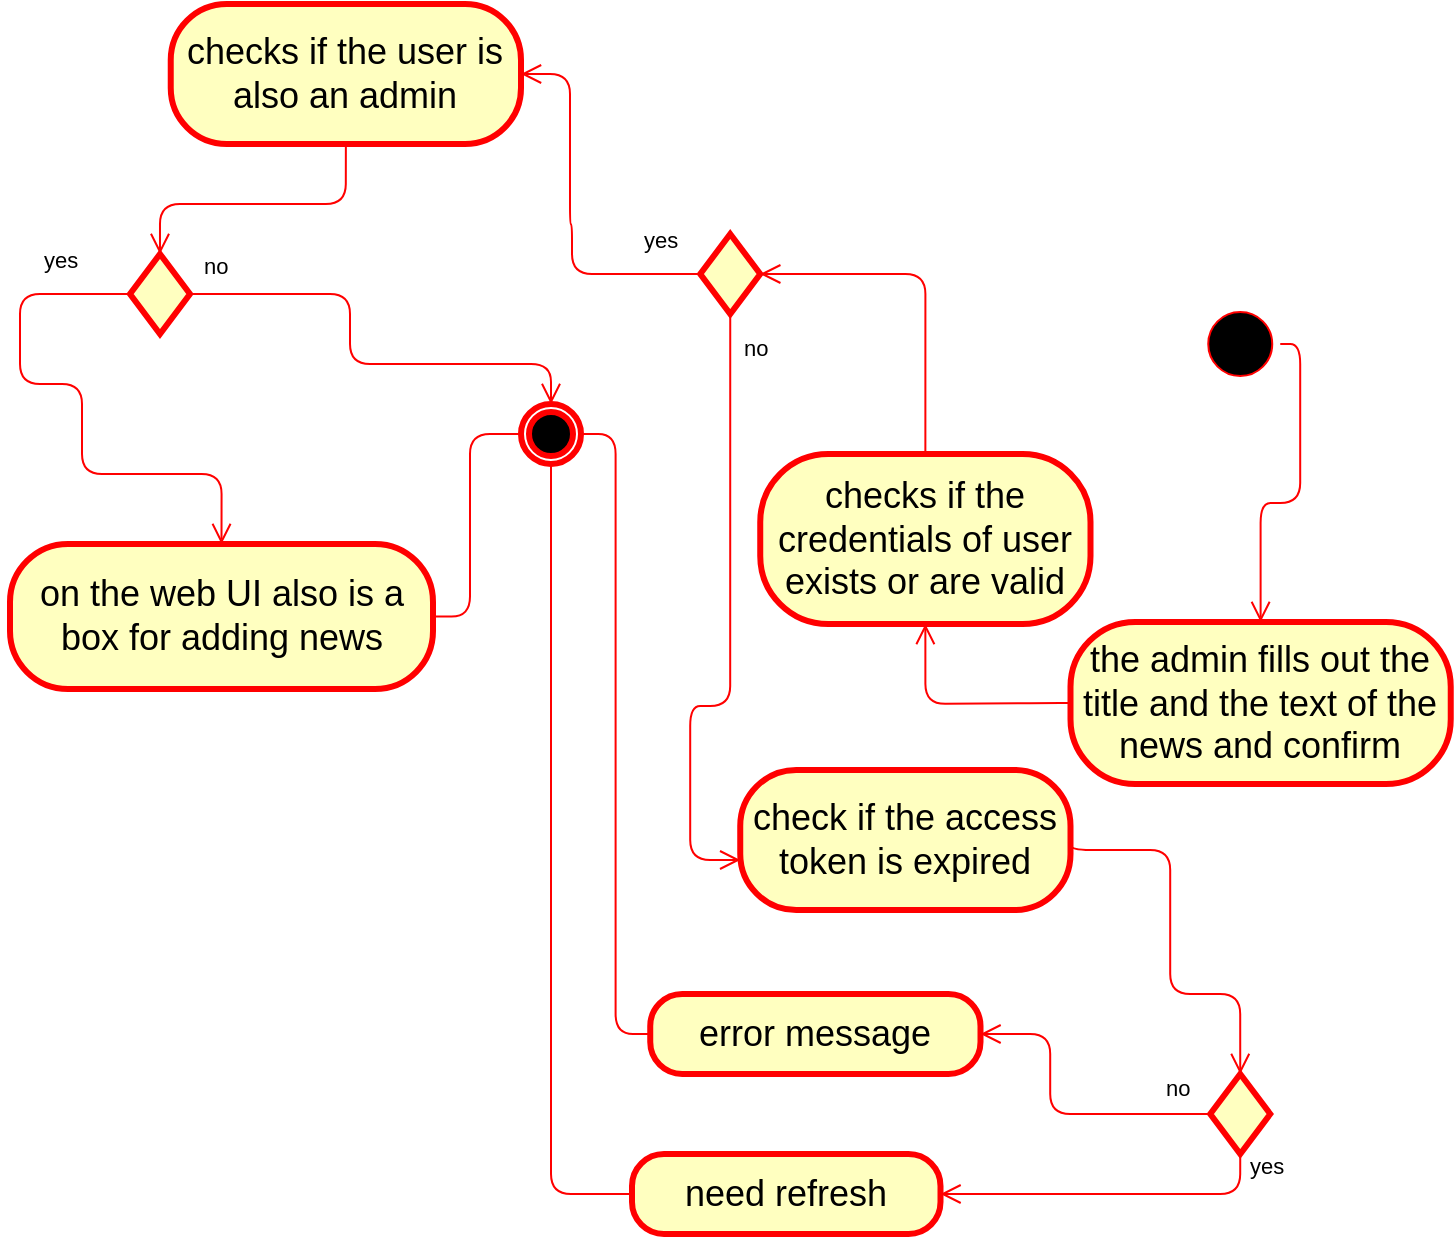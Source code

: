 <mxfile>
    <diagram id="v5M5vMrZmUUfz-kM9N5x" name="Page-1">
        <mxGraphModel dx="1080" dy="1176" grid="1" gridSize="10" guides="1" tooltips="1" connect="1" arrows="1" fold="1" page="1" pageScale="1" pageWidth="850" pageHeight="1100" math="0" shadow="0">
            <root>
                <mxCell id="0"/>
                <mxCell id="1" parent="0"/>
                <mxCell id="92" value="on the web UI also is a box for adding news" style="rounded=1;whiteSpace=wrap;html=1;arcSize=40;fontColor=#000000;fillColor=#ffffc0;strokeColor=#ff0000;strokeWidth=3;fontSize=18;" vertex="1" parent="1">
                    <mxGeometry x="120" y="430" width="211.5" height="72.5" as="geometry"/>
                </mxCell>
                <mxCell id="95" value="" style="ellipse;html=1;shape=endState;fillColor=#000000;strokeColor=#ff0000;strokeWidth=3;fontFamily=Helvetica;fontSize=8;fontColor=#FFFFFF;" vertex="1" parent="1">
                    <mxGeometry x="375.5" y="360" width="30" height="30" as="geometry"/>
                </mxCell>
                <mxCell id="96" value="" style="ellipse;html=1;shape=startState;fillColor=#000000;strokeColor=#ff0000;" vertex="1" parent="1">
                    <mxGeometry x="715.12" y="310" width="40" height="40" as="geometry"/>
                </mxCell>
                <mxCell id="97" value="" style="edgeStyle=orthogonalEdgeStyle;html=1;verticalAlign=bottom;endArrow=open;endSize=8;strokeColor=#ff0000;entryX=0.5;entryY=0;entryDx=0;entryDy=0;exitX=1;exitY=0.5;exitDx=0;exitDy=0;" edge="1" parent="1" source="96" target="98">
                    <mxGeometry relative="1" as="geometry">
                        <mxPoint x="480.62" y="397" as="targetPoint"/>
                        <mxPoint x="500.62" y="315" as="sourcePoint"/>
                    </mxGeometry>
                </mxCell>
                <mxCell id="98" value="&lt;span style=&quot;font-size: 18px;&quot;&gt;the admin fills out the title and the text of the news and confirm&lt;/span&gt;" style="rounded=1;whiteSpace=wrap;html=1;arcSize=40;fontColor=#000000;fillColor=#ffffc0;strokeColor=#ff0000;strokeWidth=3;" vertex="1" parent="1">
                    <mxGeometry x="650.25" y="469" width="190.12" height="81" as="geometry"/>
                </mxCell>
                <mxCell id="99" value="" style="edgeStyle=orthogonalEdgeStyle;html=1;verticalAlign=bottom;endArrow=open;endSize=8;strokeColor=#ff0000;entryX=0.5;entryY=1;entryDx=0;entryDy=0;exitX=0;exitY=0.5;exitDx=0;exitDy=0;" edge="1" parent="1" source="98" target="100">
                    <mxGeometry relative="1" as="geometry">
                        <mxPoint x="319.62" y="427" as="targetPoint"/>
                        <Array as="points">
                            <mxPoint x="640" y="510"/>
                            <mxPoint x="578" y="510"/>
                        </Array>
                    </mxGeometry>
                </mxCell>
                <mxCell id="100" value="checks if the credentials of user exists or are valid" style="rounded=1;whiteSpace=wrap;html=1;arcSize=40;fontColor=#000000;fillColor=#ffffc0;strokeColor=#ff0000;strokeWidth=3;fontSize=18;" vertex="1" parent="1">
                    <mxGeometry x="495.12" y="385" width="165.13" height="85" as="geometry"/>
                </mxCell>
                <mxCell id="101" value="" style="rhombus;whiteSpace=wrap;html=1;fillColor=#ffffc0;strokeColor=#ff0000;strokeWidth=3;fontSize=18;" vertex="1" parent="1">
                    <mxGeometry x="465.12" y="275" width="30" height="40" as="geometry"/>
                </mxCell>
                <mxCell id="102" value="no" style="edgeStyle=orthogonalEdgeStyle;html=1;align=left;verticalAlign=bottom;endArrow=open;endSize=8;strokeColor=#ff0000;exitX=0.5;exitY=1;exitDx=0;exitDy=0;labelBackgroundColor=none;entryX=0;entryY=0.5;entryDx=0;entryDy=0;" edge="1" parent="1" source="101">
                    <mxGeometry x="-0.84" y="5" relative="1" as="geometry">
                        <mxPoint x="485.12" y="588" as="targetPoint"/>
                        <mxPoint x="480.12" y="325" as="sourcePoint"/>
                        <Array as="points">
                            <mxPoint x="480.12" y="511"/>
                            <mxPoint x="460.12" y="511"/>
                            <mxPoint x="460.12" y="588"/>
                        </Array>
                        <mxPoint as="offset"/>
                    </mxGeometry>
                </mxCell>
                <mxCell id="103" value="" style="edgeStyle=orthogonalEdgeStyle;html=1;verticalAlign=bottom;endArrow=open;endSize=8;strokeColor=#ff0000;entryX=1;entryY=0.5;entryDx=0;entryDy=0;exitX=0.5;exitY=0;exitDx=0;exitDy=0;" edge="1" parent="1" source="100" target="101">
                    <mxGeometry relative="1" as="geometry">
                        <mxPoint x="422.63" y="415.95" as="targetPoint"/>
                        <Array as="points">
                            <mxPoint x="578" y="295"/>
                        </Array>
                        <mxPoint x="580.12" y="403" as="sourcePoint"/>
                    </mxGeometry>
                </mxCell>
                <mxCell id="104" value="check if the access token is expired" style="rounded=1;whiteSpace=wrap;html=1;arcSize=40;fontColor=#000000;fillColor=#ffffc0;strokeColor=#ff0000;strokeWidth=3;fontSize=18;" vertex="1" parent="1">
                    <mxGeometry x="485.12" y="543" width="165.13" height="70" as="geometry"/>
                </mxCell>
                <mxCell id="105" value="" style="rhombus;whiteSpace=wrap;html=1;fillColor=#ffffc0;strokeColor=#ff0000;strokeWidth=3;fontSize=18;" vertex="1" parent="1">
                    <mxGeometry x="720.12" y="695.0" width="30" height="40" as="geometry"/>
                </mxCell>
                <mxCell id="106" value="yes" style="edgeStyle=orthogonalEdgeStyle;html=1;align=left;verticalAlign=bottom;endArrow=open;endSize=8;strokeColor=#ff0000;exitX=0.5;exitY=1;exitDx=0;exitDy=0;labelBackgroundColor=none;entryX=1;entryY=0.5;entryDx=0;entryDy=0;" edge="1" parent="1" source="105" target="110">
                    <mxGeometry x="-0.83" y="3" relative="1" as="geometry">
                        <mxPoint x="807.25" y="852.93" as="targetPoint"/>
                        <mxPoint x="994" y="942.55" as="sourcePoint"/>
                        <Array as="points">
                            <mxPoint x="735.12" y="755"/>
                        </Array>
                        <mxPoint as="offset"/>
                    </mxGeometry>
                </mxCell>
                <mxCell id="107" value="no" style="edgeStyle=orthogonalEdgeStyle;html=1;align=left;verticalAlign=top;endArrow=open;endSize=8;strokeColor=#ff0000;exitX=0;exitY=0.5;exitDx=0;exitDy=0;labelBackgroundColor=none;entryX=1;entryY=0.5;entryDx=0;entryDy=0;" edge="1" parent="1" source="105" target="109">
                    <mxGeometry x="-0.689" y="-26" relative="1" as="geometry">
                        <mxPoint x="540.12" y="733" as="targetPoint"/>
                        <mxPoint x="977.12" y="978.93" as="sourcePoint"/>
                        <mxPoint as="offset"/>
                        <Array as="points">
                            <mxPoint x="640.12" y="715"/>
                            <mxPoint x="640.12" y="675"/>
                        </Array>
                    </mxGeometry>
                </mxCell>
                <mxCell id="108" value="" style="edgeStyle=orthogonalEdgeStyle;html=1;verticalAlign=bottom;endArrow=open;endSize=8;strokeColor=#ff0000;entryX=0.5;entryY=0;entryDx=0;entryDy=0;exitX=1;exitY=0.5;exitDx=0;exitDy=0;" edge="1" parent="1" source="104" target="105">
                    <mxGeometry relative="1" as="geometry">
                        <mxPoint x="744.76" y="685.88" as="targetPoint"/>
                        <Array as="points">
                            <mxPoint x="650.12" y="583"/>
                            <mxPoint x="700.12" y="583"/>
                            <mxPoint x="700.12" y="655"/>
                            <mxPoint x="735.12" y="655"/>
                        </Array>
                        <mxPoint x="724.25" y="701.93" as="sourcePoint"/>
                    </mxGeometry>
                </mxCell>
                <mxCell id="109" value="error message" style="rounded=1;whiteSpace=wrap;html=1;arcSize=40;fontColor=#000000;fillColor=#ffffc0;strokeColor=#ff0000;strokeWidth=3;fontSize=18;" vertex="1" parent="1">
                    <mxGeometry x="440.12" y="655" width="165.13" height="40" as="geometry"/>
                </mxCell>
                <mxCell id="110" value="need refresh" style="rounded=1;whiteSpace=wrap;html=1;arcSize=40;fontColor=#000000;fillColor=#ffffc0;strokeColor=#ff0000;strokeWidth=3;fontSize=18;" vertex="1" parent="1">
                    <mxGeometry x="431" y="735" width="154.25" height="40" as="geometry"/>
                </mxCell>
                <mxCell id="111" value="yes" style="edgeStyle=orthogonalEdgeStyle;html=1;align=left;verticalAlign=top;endArrow=open;endSize=8;strokeColor=#ff0000;exitX=0;exitY=0.5;exitDx=0;exitDy=0;labelBackgroundColor=none;entryX=1;entryY=0.5;entryDx=0;entryDy=0;" edge="1" parent="1" source="101" target="115">
                    <mxGeometry x="-0.681" y="-30" relative="1" as="geometry">
                        <mxPoint x="400.75" y="230" as="targetPoint"/>
                        <mxPoint x="470.5" y="275" as="sourcePoint"/>
                        <mxPoint as="offset"/>
                        <Array as="points">
                            <mxPoint x="401" y="295"/>
                            <mxPoint x="401" y="270"/>
                            <mxPoint x="400" y="195"/>
                        </Array>
                    </mxGeometry>
                </mxCell>
                <mxCell id="112" value="" style="edgeStyle=orthogonalEdgeStyle;html=1;verticalAlign=bottom;endArrow=none;endSize=8;strokeColor=#ff0000;labelBackgroundColor=none;fontFamily=Helvetica;fontSize=18;fontColor=#FFFFFF;exitX=0;exitY=0.5;exitDx=0;exitDy=0;entryX=1;entryY=0.5;entryDx=0;entryDy=0;" edge="1" parent="1" source="109" target="95">
                    <mxGeometry relative="1" as="geometry">
                        <mxPoint x="422" y="495" as="targetPoint"/>
                        <mxPoint x="355.5" y="540" as="sourcePoint"/>
                    </mxGeometry>
                </mxCell>
                <mxCell id="113" value="" style="edgeStyle=orthogonalEdgeStyle;html=1;verticalAlign=bottom;endArrow=none;endSize=8;strokeColor=#ff0000;labelBackgroundColor=none;fontFamily=Helvetica;fontSize=18;fontColor=#FFFFFF;exitX=0;exitY=0.5;exitDx=0;exitDy=0;entryX=0.5;entryY=1;entryDx=0;entryDy=0;" edge="1" parent="1" source="110" target="95">
                    <mxGeometry relative="1" as="geometry">
                        <mxPoint x="345.5" y="470.5" as="targetPoint"/>
                        <mxPoint x="380.12" y="685.5" as="sourcePoint"/>
                        <Array as="points">
                            <mxPoint x="391" y="755"/>
                        </Array>
                    </mxGeometry>
                </mxCell>
                <mxCell id="114" value="" style="edgeStyle=orthogonalEdgeStyle;html=1;verticalAlign=bottom;endArrow=none;endSize=8;strokeColor=#ff0000;labelBackgroundColor=none;fontFamily=Helvetica;fontSize=18;fontColor=#FFFFFF;exitX=0;exitY=0.5;exitDx=0;exitDy=0;entryX=1;entryY=0.5;entryDx=0;entryDy=0;" edge="1" parent="1" source="95" target="92">
                    <mxGeometry relative="1" as="geometry">
                        <mxPoint x="335.13" y="620" as="targetPoint"/>
                        <mxPoint x="264.65" y="755" as="sourcePoint"/>
                        <Array as="points">
                            <mxPoint x="350" y="375"/>
                            <mxPoint x="350" y="466"/>
                        </Array>
                    </mxGeometry>
                </mxCell>
                <mxCell id="115" value="checks if the user is also an admin" style="rounded=1;whiteSpace=wrap;html=1;arcSize=40;fontColor=#000000;fillColor=#ffffc0;strokeColor=#ff0000;strokeWidth=3;fontSize=18;" vertex="1" parent="1">
                    <mxGeometry x="200.37" y="160" width="175.13" height="70" as="geometry"/>
                </mxCell>
                <mxCell id="116" value="" style="rhombus;whiteSpace=wrap;html=1;fillColor=#ffffc0;strokeColor=#ff0000;strokeWidth=3;fontSize=18;" vertex="1" parent="1">
                    <mxGeometry x="179.99" y="285" width="30" height="40" as="geometry"/>
                </mxCell>
                <mxCell id="117" value="" style="edgeStyle=orthogonalEdgeStyle;html=1;verticalAlign=bottom;endArrow=open;endSize=8;strokeColor=#ff0000;entryX=0.5;entryY=0;entryDx=0;entryDy=0;exitX=0.5;exitY=1;exitDx=0;exitDy=0;" edge="1" parent="1" source="115" target="116">
                    <mxGeometry relative="1" as="geometry">
                        <mxPoint x="137.5" y="425.95" as="targetPoint"/>
                        <Array as="points">
                            <mxPoint x="288" y="260"/>
                            <mxPoint x="195" y="260"/>
                        </Array>
                        <mxPoint x="318.055" y="395" as="sourcePoint"/>
                    </mxGeometry>
                </mxCell>
                <mxCell id="118" value="yes" style="edgeStyle=orthogonalEdgeStyle;html=1;align=left;verticalAlign=top;endArrow=open;endSize=8;strokeColor=#ff0000;exitX=0;exitY=0.5;exitDx=0;exitDy=0;labelBackgroundColor=none;entryX=0.5;entryY=0;entryDx=0;entryDy=0;" edge="1" parent="1" source="116" target="92">
                    <mxGeometry x="-0.681" y="-30" relative="1" as="geometry">
                        <mxPoint x="290" y="400" as="targetPoint"/>
                        <mxPoint x="185.37" y="285" as="sourcePoint"/>
                        <mxPoint as="offset"/>
                        <Array as="points">
                            <mxPoint x="125" y="305"/>
                            <mxPoint x="125" y="350"/>
                            <mxPoint x="156" y="350"/>
                            <mxPoint x="156" y="395"/>
                        </Array>
                    </mxGeometry>
                </mxCell>
                <mxCell id="119" value="no" style="edgeStyle=orthogonalEdgeStyle;html=1;align=left;verticalAlign=bottom;endArrow=open;endSize=8;strokeColor=#ff0000;exitX=1;exitY=0.5;exitDx=0;exitDy=0;labelBackgroundColor=none;entryX=0.5;entryY=0;entryDx=0;entryDy=0;" edge="1" parent="1" source="116" target="95">
                    <mxGeometry x="-0.955" y="5" relative="1" as="geometry">
                        <mxPoint x="314.96" y="543" as="targetPoint"/>
                        <mxPoint x="309.96" y="270" as="sourcePoint"/>
                        <Array as="points">
                            <mxPoint x="290" y="305"/>
                            <mxPoint x="290" y="340"/>
                            <mxPoint x="390" y="340"/>
                        </Array>
                        <mxPoint as="offset"/>
                    </mxGeometry>
                </mxCell>
            </root>
        </mxGraphModel>
    </diagram>
</mxfile>